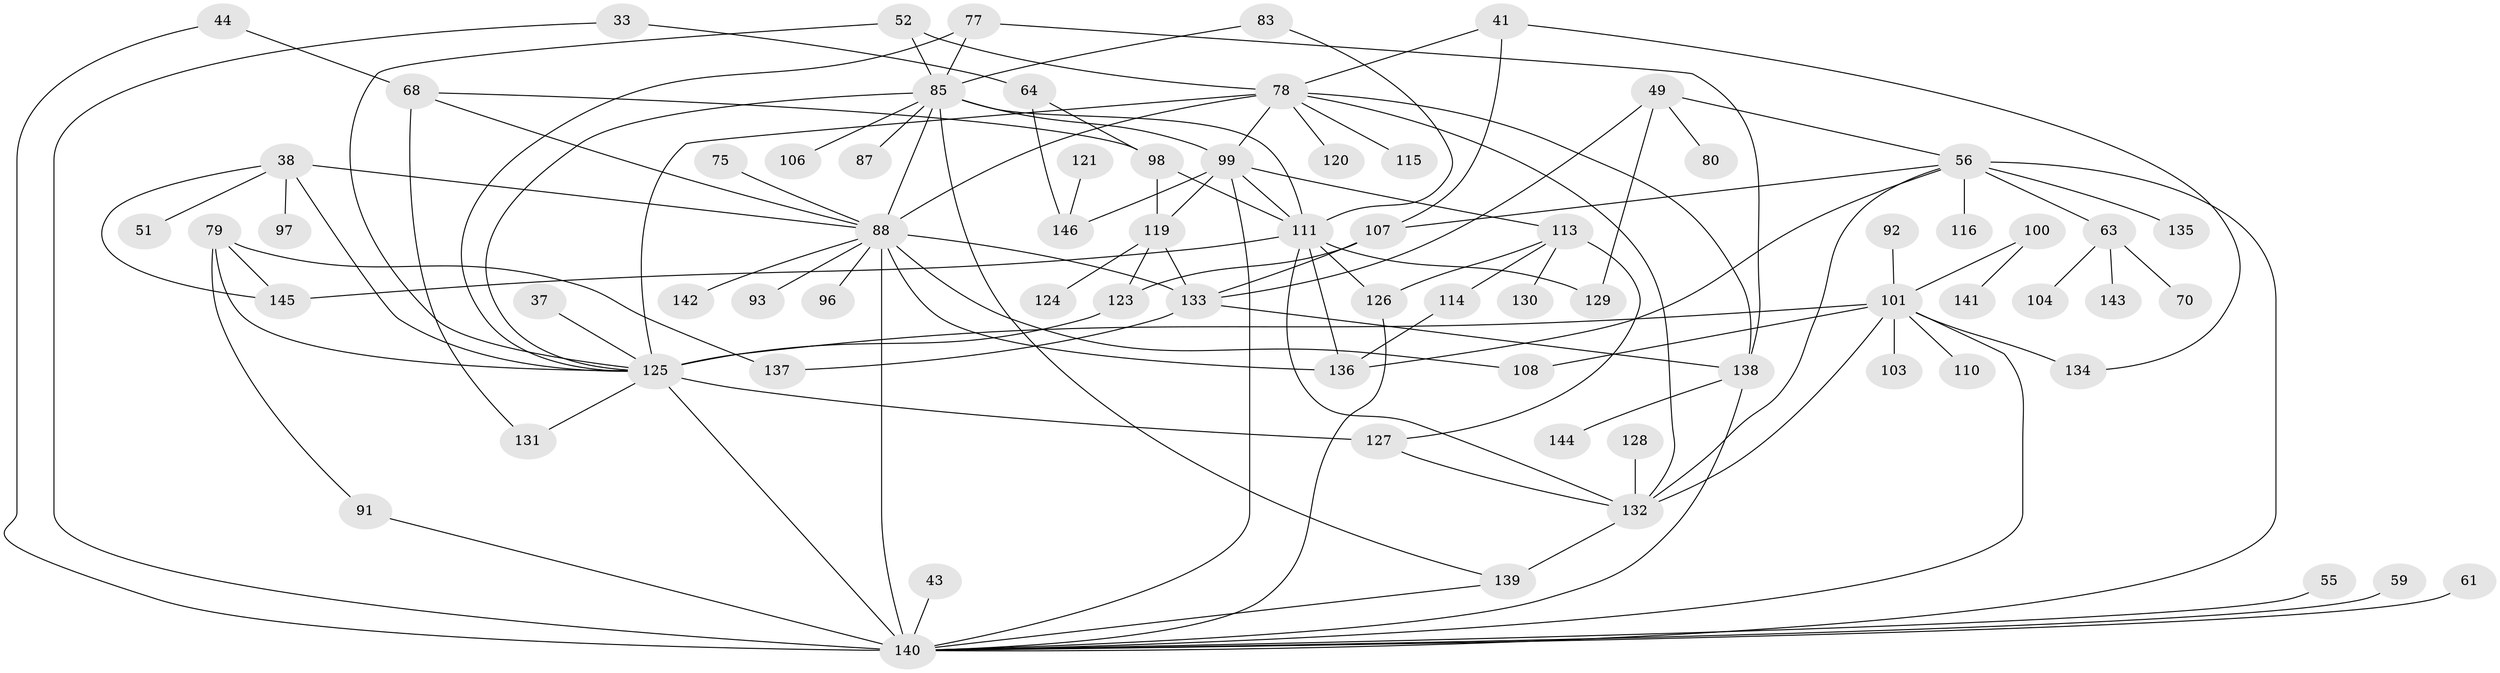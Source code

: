 // original degree distribution, {7: 0.0410958904109589, 5: 0.1095890410958904, 3: 0.2465753424657534, 4: 0.1506849315068493, 6: 0.02054794520547945, 9: 0.00684931506849315, 2: 0.19863013698630136, 1: 0.22602739726027396}
// Generated by graph-tools (version 1.1) at 2025/44/03/04/25 21:44:36]
// undirected, 73 vertices, 117 edges
graph export_dot {
graph [start="1"]
  node [color=gray90,style=filled];
  33;
  37;
  38 [super="+10"];
  41 [super="+12"];
  43;
  44;
  49;
  51;
  52;
  55;
  56 [super="+46"];
  59;
  61;
  63;
  64;
  68 [super="+40"];
  70;
  75;
  77;
  78 [super="+6+17+11"];
  79;
  80;
  83;
  85 [super="+27+69"];
  87;
  88 [super="+14+15+4"];
  91;
  92;
  93;
  96;
  97;
  98 [super="+90"];
  99 [super="+23"];
  100 [super="+50"];
  101 [super="+47+74+39+34"];
  103;
  104;
  106;
  107 [super="+18"];
  108;
  110;
  111 [super="+73+26"];
  113 [super="+105"];
  114;
  115;
  116;
  119 [super="+112"];
  120;
  121;
  123;
  124;
  125 [super="+57+65+53+102"];
  126;
  127;
  128;
  129;
  130;
  131;
  132 [super="+94+67+122"];
  133 [super="+19+35"];
  134 [super="+29"];
  135;
  136 [super="+20+62"];
  137;
  138 [super="+117+86"];
  139 [super="+32+71"];
  140 [super="+76+95+84"];
  141;
  142;
  143;
  144;
  145 [super="+42"];
  146 [super="+72"];
  33 -- 64;
  33 -- 140;
  37 -- 125;
  38 -- 97;
  38 -- 145;
  38 -- 51;
  38 -- 88 [weight=2];
  38 -- 125;
  41 -- 134;
  41 -- 78;
  41 -- 107;
  43 -- 140;
  44 -- 68;
  44 -- 140;
  49 -- 80;
  49 -- 129;
  49 -- 133 [weight=2];
  49 -- 56;
  52 -- 78;
  52 -- 85 [weight=2];
  52 -- 125;
  55 -- 140;
  56 -- 107;
  56 -- 116;
  56 -- 135;
  56 -- 63;
  56 -- 140 [weight=2];
  56 -- 132;
  56 -- 136;
  59 -- 140;
  61 -- 140;
  63 -- 70;
  63 -- 104;
  63 -- 143;
  64 -- 146 [weight=2];
  64 -- 98;
  68 -- 88 [weight=2];
  68 -- 131;
  68 -- 98;
  75 -- 88;
  77 -- 85 [weight=2];
  77 -- 125;
  77 -- 138;
  78 -- 120;
  78 -- 99 [weight=2];
  78 -- 115;
  78 -- 88;
  78 -- 125;
  78 -- 138;
  78 -- 132;
  79 -- 91;
  79 -- 137;
  79 -- 145;
  79 -- 125;
  83 -- 85;
  83 -- 111;
  85 -- 99;
  85 -- 111;
  85 -- 88;
  85 -- 87;
  85 -- 106;
  85 -- 139;
  85 -- 125;
  88 -- 93;
  88 -- 96;
  88 -- 140 [weight=5];
  88 -- 108;
  88 -- 142;
  88 -- 133 [weight=4];
  88 -- 136;
  91 -- 140;
  92 -- 101;
  98 -- 119;
  98 -- 111;
  99 -- 146;
  99 -- 119;
  99 -- 140 [weight=2];
  99 -- 113;
  99 -- 111;
  100 -- 141;
  100 -- 101;
  101 -- 140;
  101 -- 134 [weight=3];
  101 -- 103;
  101 -- 108;
  101 -- 125;
  101 -- 110;
  101 -- 132 [weight=2];
  107 -- 123;
  107 -- 133 [weight=2];
  111 -- 145 [weight=3];
  111 -- 136;
  111 -- 126;
  111 -- 129;
  111 -- 132;
  113 -- 126;
  113 -- 127;
  113 -- 130;
  113 -- 114;
  114 -- 136;
  119 -- 124;
  119 -- 123;
  119 -- 133;
  121 -- 146;
  123 -- 125;
  125 -- 140 [weight=5];
  125 -- 131;
  125 -- 127;
  126 -- 140;
  127 -- 132;
  128 -- 132;
  132 -- 139 [weight=2];
  133 -- 137;
  133 -- 138;
  138 -- 144;
  138 -- 140 [weight=2];
  139 -- 140;
}
